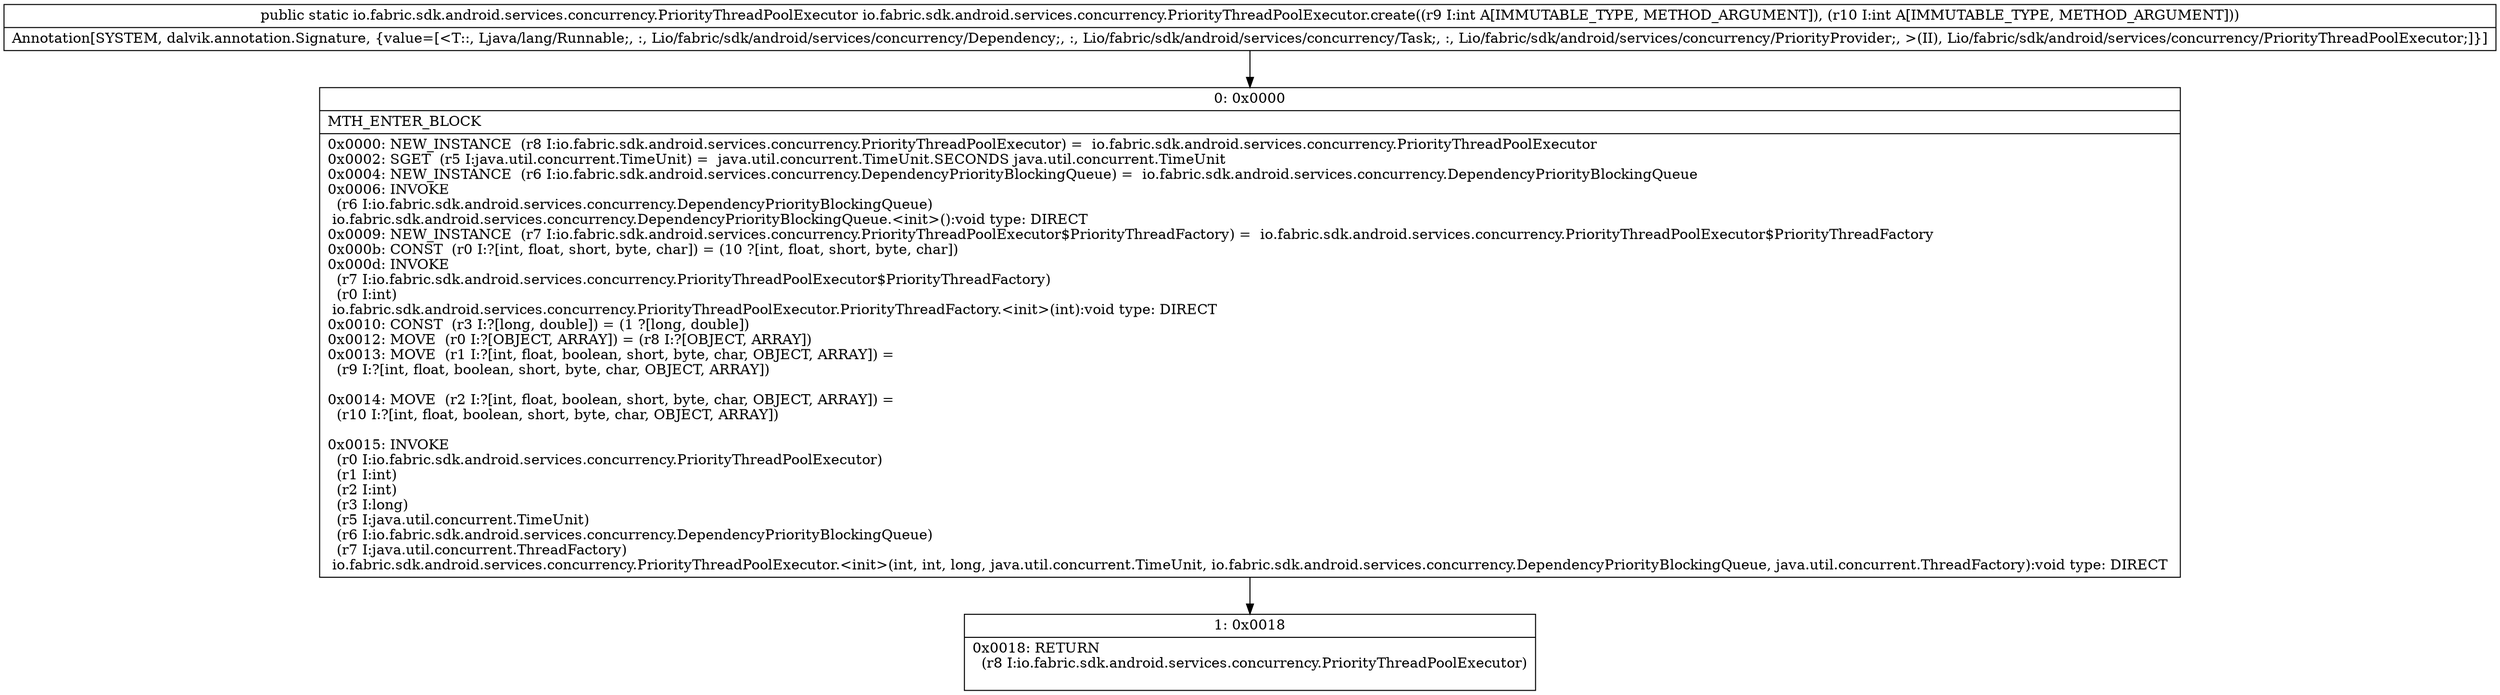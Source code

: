 digraph "CFG forio.fabric.sdk.android.services.concurrency.PriorityThreadPoolExecutor.create(II)Lio\/fabric\/sdk\/android\/services\/concurrency\/PriorityThreadPoolExecutor;" {
Node_0 [shape=record,label="{0\:\ 0x0000|MTH_ENTER_BLOCK\l|0x0000: NEW_INSTANCE  (r8 I:io.fabric.sdk.android.services.concurrency.PriorityThreadPoolExecutor) =  io.fabric.sdk.android.services.concurrency.PriorityThreadPoolExecutor \l0x0002: SGET  (r5 I:java.util.concurrent.TimeUnit) =  java.util.concurrent.TimeUnit.SECONDS java.util.concurrent.TimeUnit \l0x0004: NEW_INSTANCE  (r6 I:io.fabric.sdk.android.services.concurrency.DependencyPriorityBlockingQueue) =  io.fabric.sdk.android.services.concurrency.DependencyPriorityBlockingQueue \l0x0006: INVOKE  \l  (r6 I:io.fabric.sdk.android.services.concurrency.DependencyPriorityBlockingQueue)\l io.fabric.sdk.android.services.concurrency.DependencyPriorityBlockingQueue.\<init\>():void type: DIRECT \l0x0009: NEW_INSTANCE  (r7 I:io.fabric.sdk.android.services.concurrency.PriorityThreadPoolExecutor$PriorityThreadFactory) =  io.fabric.sdk.android.services.concurrency.PriorityThreadPoolExecutor$PriorityThreadFactory \l0x000b: CONST  (r0 I:?[int, float, short, byte, char]) = (10 ?[int, float, short, byte, char]) \l0x000d: INVOKE  \l  (r7 I:io.fabric.sdk.android.services.concurrency.PriorityThreadPoolExecutor$PriorityThreadFactory)\l  (r0 I:int)\l io.fabric.sdk.android.services.concurrency.PriorityThreadPoolExecutor.PriorityThreadFactory.\<init\>(int):void type: DIRECT \l0x0010: CONST  (r3 I:?[long, double]) = (1 ?[long, double]) \l0x0012: MOVE  (r0 I:?[OBJECT, ARRAY]) = (r8 I:?[OBJECT, ARRAY]) \l0x0013: MOVE  (r1 I:?[int, float, boolean, short, byte, char, OBJECT, ARRAY]) = \l  (r9 I:?[int, float, boolean, short, byte, char, OBJECT, ARRAY])\l \l0x0014: MOVE  (r2 I:?[int, float, boolean, short, byte, char, OBJECT, ARRAY]) = \l  (r10 I:?[int, float, boolean, short, byte, char, OBJECT, ARRAY])\l \l0x0015: INVOKE  \l  (r0 I:io.fabric.sdk.android.services.concurrency.PriorityThreadPoolExecutor)\l  (r1 I:int)\l  (r2 I:int)\l  (r3 I:long)\l  (r5 I:java.util.concurrent.TimeUnit)\l  (r6 I:io.fabric.sdk.android.services.concurrency.DependencyPriorityBlockingQueue)\l  (r7 I:java.util.concurrent.ThreadFactory)\l io.fabric.sdk.android.services.concurrency.PriorityThreadPoolExecutor.\<init\>(int, int, long, java.util.concurrent.TimeUnit, io.fabric.sdk.android.services.concurrency.DependencyPriorityBlockingQueue, java.util.concurrent.ThreadFactory):void type: DIRECT \l}"];
Node_1 [shape=record,label="{1\:\ 0x0018|0x0018: RETURN  \l  (r8 I:io.fabric.sdk.android.services.concurrency.PriorityThreadPoolExecutor)\l \l}"];
MethodNode[shape=record,label="{public static io.fabric.sdk.android.services.concurrency.PriorityThreadPoolExecutor io.fabric.sdk.android.services.concurrency.PriorityThreadPoolExecutor.create((r9 I:int A[IMMUTABLE_TYPE, METHOD_ARGUMENT]), (r10 I:int A[IMMUTABLE_TYPE, METHOD_ARGUMENT]))  | Annotation[SYSTEM, dalvik.annotation.Signature, \{value=[\<T::, Ljava\/lang\/Runnable;, :, Lio\/fabric\/sdk\/android\/services\/concurrency\/Dependency;, :, Lio\/fabric\/sdk\/android\/services\/concurrency\/Task;, :, Lio\/fabric\/sdk\/android\/services\/concurrency\/PriorityProvider;, \>(II), Lio\/fabric\/sdk\/android\/services\/concurrency\/PriorityThreadPoolExecutor;]\}]\l}"];
MethodNode -> Node_0;
Node_0 -> Node_1;
}

